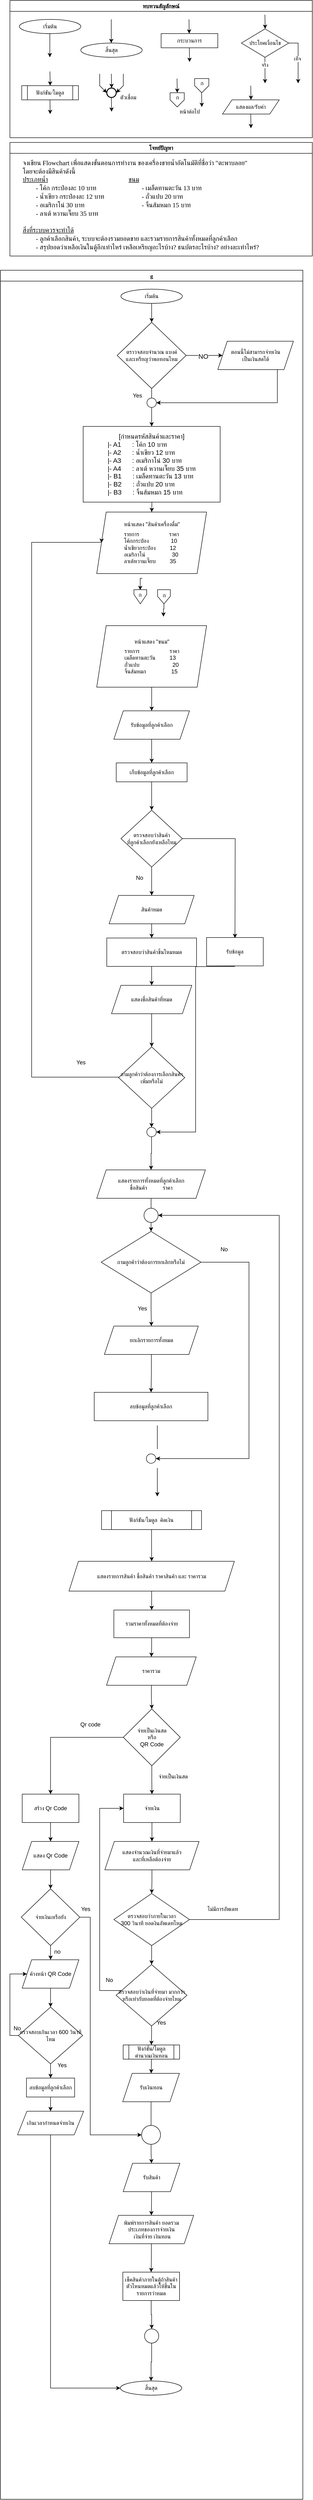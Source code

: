 <mxfile version="28.0.6">
  <diagram name="Page-1" id="SMZEtJKReBmVaH8K3Gdp">
    <mxGraphModel dx="3687" dy="2130" grid="1" gridSize="10" guides="1" tooltips="1" connect="1" arrows="1" fold="1" page="1" pageScale="1" pageWidth="827" pageHeight="1169" math="0" shadow="0">
      <root>
        <mxCell id="0" />
        <mxCell id="1" parent="0" />
        <mxCell id="wXS3wn0KTJhVdzWUAUFW-41" value="ทบทวนสัญลักษณ์" style="swimlane;fontFamily=Sarabun;fontSource=https%3A%2F%2Ffonts.googleapis.com%2Fcss%3Ffamily%3DSarabun;" parent="1" vertex="1">
          <mxGeometry x="100" y="30" width="640" height="290" as="geometry" />
        </mxCell>
        <mxCell id="wXS3wn0KTJhVdzWUAUFW-42" value="&lt;font data-font-src=&quot;https://fonts.googleapis.com/css?family=Sarabun&quot; face=&quot;Sarabun&quot;&gt;เริ่มต้น&lt;/font&gt;" style="ellipse;whiteSpace=wrap;html=1;" parent="wXS3wn0KTJhVdzWUAUFW-41" vertex="1">
          <mxGeometry x="20" y="40" width="130" height="30" as="geometry" />
        </mxCell>
        <mxCell id="wXS3wn0KTJhVdzWUAUFW-43" value="" style="endArrow=classic;html=1;rounded=0;" parent="wXS3wn0KTJhVdzWUAUFW-41" edge="1">
          <mxGeometry width="50" height="50" relative="1" as="geometry">
            <mxPoint x="84.5" y="70" as="sourcePoint" />
            <mxPoint x="84.5" y="120" as="targetPoint" />
          </mxGeometry>
        </mxCell>
        <mxCell id="wXS3wn0KTJhVdzWUAUFW-44" value="&lt;font face=&quot;Sarabun&quot;&gt;สิ้นสุด&lt;/font&gt;" style="ellipse;whiteSpace=wrap;html=1;" parent="wXS3wn0KTJhVdzWUAUFW-41" vertex="1">
          <mxGeometry x="150" y="90" width="130" height="30" as="geometry" />
        </mxCell>
        <mxCell id="wXS3wn0KTJhVdzWUAUFW-45" value="" style="endArrow=classic;html=1;rounded=0;" parent="wXS3wn0KTJhVdzWUAUFW-41" edge="1">
          <mxGeometry width="50" height="50" relative="1" as="geometry">
            <mxPoint x="214.5" y="40" as="sourcePoint" />
            <mxPoint x="214.5" y="90" as="targetPoint" />
          </mxGeometry>
        </mxCell>
        <mxCell id="wXS3wn0KTJhVdzWUAUFW-46" value="กระบวนการ" style="rounded=0;whiteSpace=wrap;html=1;fontFamily=Sarabun;fontSource=https%3A%2F%2Ffonts.googleapis.com%2Fcss%3Ffamily%3DSarabun;" parent="wXS3wn0KTJhVdzWUAUFW-41" vertex="1">
          <mxGeometry x="320" y="70" width="120" height="30" as="geometry" />
        </mxCell>
        <mxCell id="wXS3wn0KTJhVdzWUAUFW-47" value="" style="endArrow=classic;html=1;rounded=0;" parent="wXS3wn0KTJhVdzWUAUFW-41" edge="1">
          <mxGeometry width="50" height="50" relative="1" as="geometry">
            <mxPoint x="379" y="40" as="sourcePoint" />
            <mxPoint x="379.5" y="70" as="targetPoint" />
          </mxGeometry>
        </mxCell>
        <mxCell id="wXS3wn0KTJhVdzWUAUFW-48" value="" style="endArrow=classic;html=1;rounded=0;" parent="wXS3wn0KTJhVdzWUAUFW-41" edge="1">
          <mxGeometry width="50" height="50" relative="1" as="geometry">
            <mxPoint x="379.75" y="100" as="sourcePoint" />
            <mxPoint x="380.25" y="130" as="targetPoint" />
          </mxGeometry>
        </mxCell>
        <mxCell id="wXS3wn0KTJhVdzWUAUFW-49" value="ประโยคเงื่อนไข" style="rhombus;whiteSpace=wrap;html=1;fontFamily=Sarabun;fontSource=https%3A%2F%2Ffonts.googleapis.com%2Fcss%3Ffamily%3DSarabun;" parent="wXS3wn0KTJhVdzWUAUFW-41" vertex="1">
          <mxGeometry x="490" y="60" width="100" height="60" as="geometry" />
        </mxCell>
        <mxCell id="wXS3wn0KTJhVdzWUAUFW-50" value="" style="endArrow=classic;html=1;rounded=0;" parent="wXS3wn0KTJhVdzWUAUFW-41" edge="1">
          <mxGeometry width="50" height="50" relative="1" as="geometry">
            <mxPoint x="539.71" y="30" as="sourcePoint" />
            <mxPoint x="540.21" y="60" as="targetPoint" />
          </mxGeometry>
        </mxCell>
        <mxCell id="wXS3wn0KTJhVdzWUAUFW-51" value="" style="endArrow=classic;html=1;rounded=0;" parent="wXS3wn0KTJhVdzWUAUFW-41" edge="1">
          <mxGeometry width="50" height="50" relative="1" as="geometry">
            <mxPoint x="539.71" y="120" as="sourcePoint" />
            <mxPoint x="540" y="175" as="targetPoint" />
          </mxGeometry>
        </mxCell>
        <mxCell id="wXS3wn0KTJhVdzWUAUFW-52" value="จริง" style="edgeLabel;html=1;align=center;verticalAlign=middle;resizable=0;points=[];fontFamily=Sarabun;fontSource=https%3A%2F%2Ffonts.googleapis.com%2Fcss%3Ffamily%3DSarabun;" parent="wXS3wn0KTJhVdzWUAUFW-51" vertex="1" connectable="0">
          <mxGeometry x="-0.414" y="-1" relative="1" as="geometry">
            <mxPoint as="offset" />
          </mxGeometry>
        </mxCell>
        <mxCell id="wXS3wn0KTJhVdzWUAUFW-53" value="" style="endArrow=classic;html=1;rounded=0;exitX=1;exitY=0.5;exitDx=0;exitDy=0;" parent="wXS3wn0KTJhVdzWUAUFW-41" source="wXS3wn0KTJhVdzWUAUFW-49" edge="1">
          <mxGeometry width="50" height="50" relative="1" as="geometry">
            <mxPoint x="620" y="95" as="sourcePoint" />
            <mxPoint x="610" y="175" as="targetPoint" />
            <Array as="points">
              <mxPoint x="610" y="90" />
            </Array>
          </mxGeometry>
        </mxCell>
        <mxCell id="wXS3wn0KTJhVdzWUAUFW-54" value="&lt;font data-font-src=&quot;https://fonts.googleapis.com/css?family=Sarabun&quot; face=&quot;Sarabun&quot;&gt;เท็จ&lt;/font&gt;" style="edgeLabel;html=1;align=center;verticalAlign=middle;resizable=0;points=[];" parent="wXS3wn0KTJhVdzWUAUFW-53" vertex="1" connectable="0">
          <mxGeometry x="-0.002" y="-2" relative="1" as="geometry">
            <mxPoint as="offset" />
          </mxGeometry>
        </mxCell>
        <mxCell id="wXS3wn0KTJhVdzWUAUFW-55" value="&lt;font data-font-src=&quot;https://fonts.googleapis.com/css?family=Sarabun&quot; face=&quot;Sarabun&quot;&gt;ฟังก์ชัน/โมดูล&lt;/font&gt;" style="shape=process;whiteSpace=wrap;html=1;backgroundOutline=1;" parent="wXS3wn0KTJhVdzWUAUFW-41" vertex="1">
          <mxGeometry x="25" y="180" width="120" height="30" as="geometry" />
        </mxCell>
        <mxCell id="wXS3wn0KTJhVdzWUAUFW-56" value="" style="endArrow=classic;html=1;rounded=0;" parent="wXS3wn0KTJhVdzWUAUFW-41" edge="1">
          <mxGeometry width="50" height="50" relative="1" as="geometry">
            <mxPoint x="84.71" y="150" as="sourcePoint" />
            <mxPoint x="85.21" y="180" as="targetPoint" />
          </mxGeometry>
        </mxCell>
        <mxCell id="wXS3wn0KTJhVdzWUAUFW-57" value="" style="endArrow=classic;html=1;rounded=0;" parent="wXS3wn0KTJhVdzWUAUFW-41" edge="1">
          <mxGeometry width="50" height="50" relative="1" as="geometry">
            <mxPoint x="84.71" y="210" as="sourcePoint" />
            <mxPoint x="85.21" y="240" as="targetPoint" />
          </mxGeometry>
        </mxCell>
        <mxCell id="wXS3wn0KTJhVdzWUAUFW-58" value="" style="strokeWidth=2;html=1;shape=mxgraph.flowchart.start_2;whiteSpace=wrap;" parent="wXS3wn0KTJhVdzWUAUFW-41" vertex="1">
          <mxGeometry x="205" y="185" width="20" height="20" as="geometry" />
        </mxCell>
        <mxCell id="wXS3wn0KTJhVdzWUAUFW-59" value="" style="endArrow=classic;html=1;rounded=0;" parent="wXS3wn0KTJhVdzWUAUFW-41" edge="1">
          <mxGeometry width="50" height="50" relative="1" as="geometry">
            <mxPoint x="214.71" y="155" as="sourcePoint" />
            <mxPoint x="215.21" y="185" as="targetPoint" />
          </mxGeometry>
        </mxCell>
        <mxCell id="wXS3wn0KTJhVdzWUAUFW-60" value="" style="endArrow=classic;html=1;rounded=0;entryX=0;entryY=0.5;entryDx=0;entryDy=0;entryPerimeter=0;" parent="wXS3wn0KTJhVdzWUAUFW-41" target="wXS3wn0KTJhVdzWUAUFW-58" edge="1">
          <mxGeometry width="50" height="50" relative="1" as="geometry">
            <mxPoint x="190.0" y="155" as="sourcePoint" />
            <mxPoint x="190.5" y="185" as="targetPoint" />
            <Array as="points">
              <mxPoint x="190" y="180" />
            </Array>
          </mxGeometry>
        </mxCell>
        <mxCell id="wXS3wn0KTJhVdzWUAUFW-61" value="" style="endArrow=classic;html=1;rounded=0;entryX=1;entryY=0.5;entryDx=0;entryDy=0;entryPerimeter=0;" parent="wXS3wn0KTJhVdzWUAUFW-41" target="wXS3wn0KTJhVdzWUAUFW-58" edge="1">
          <mxGeometry width="50" height="50" relative="1" as="geometry">
            <mxPoint x="240.0" y="155" as="sourcePoint" />
            <mxPoint x="240.5" y="185" as="targetPoint" />
            <Array as="points">
              <mxPoint x="240" y="180" />
            </Array>
          </mxGeometry>
        </mxCell>
        <mxCell id="wXS3wn0KTJhVdzWUAUFW-62" value="" style="endArrow=classic;html=1;rounded=0;" parent="wXS3wn0KTJhVdzWUAUFW-41" edge="1">
          <mxGeometry width="50" height="50" relative="1" as="geometry">
            <mxPoint x="214.71" y="205" as="sourcePoint" />
            <mxPoint x="215.21" y="235" as="targetPoint" />
          </mxGeometry>
        </mxCell>
        <mxCell id="wXS3wn0KTJhVdzWUAUFW-63" value="&lt;font data-font-src=&quot;https://fonts.googleapis.com/css?family=Sarabun&quot; face=&quot;Sarabun&quot;&gt;ตัวเชื่อม&lt;/font&gt;" style="text;html=1;align=center;verticalAlign=middle;resizable=0;points=[];autosize=1;strokeColor=none;fillColor=none;" parent="wXS3wn0KTJhVdzWUAUFW-41" vertex="1">
          <mxGeometry x="220" y="190" width="60" height="30" as="geometry" />
        </mxCell>
        <mxCell id="wXS3wn0KTJhVdzWUAUFW-64" value="" style="endArrow=classic;html=1;rounded=0;" parent="wXS3wn0KTJhVdzWUAUFW-41" edge="1">
          <mxGeometry width="50" height="50" relative="1" as="geometry">
            <mxPoint x="353.71" y="165" as="sourcePoint" />
            <mxPoint x="354.21" y="195" as="targetPoint" />
          </mxGeometry>
        </mxCell>
        <mxCell id="wXS3wn0KTJhVdzWUAUFW-65" value="" style="verticalLabelPosition=bottom;verticalAlign=top;html=1;shape=offPageConnector;rounded=0;size=0.5;" parent="wXS3wn0KTJhVdzWUAUFW-41" vertex="1">
          <mxGeometry x="339" y="195" width="30" height="30" as="geometry" />
        </mxCell>
        <mxCell id="wXS3wn0KTJhVdzWUAUFW-66" value="" style="endArrow=classic;html=1;rounded=0;" parent="wXS3wn0KTJhVdzWUAUFW-41" edge="1">
          <mxGeometry width="50" height="50" relative="1" as="geometry">
            <mxPoint x="405.71" y="195" as="sourcePoint" />
            <mxPoint x="406.21" y="225" as="targetPoint" />
          </mxGeometry>
        </mxCell>
        <mxCell id="wXS3wn0KTJhVdzWUAUFW-67" value="" style="verticalLabelPosition=bottom;verticalAlign=top;html=1;shape=offPageConnector;rounded=0;size=0.5;" parent="wXS3wn0KTJhVdzWUAUFW-41" vertex="1">
          <mxGeometry x="391" y="165" width="30" height="30" as="geometry" />
        </mxCell>
        <mxCell id="wXS3wn0KTJhVdzWUAUFW-68" value="หน้าต่อไป" style="text;html=1;align=center;verticalAlign=middle;resizable=0;points=[];autosize=1;strokeColor=none;fillColor=none;fontFamily=Sarabun;fontSource=https%3A%2F%2Ffonts.googleapis.com%2Fcss%3Ffamily%3DSarabun;" parent="wXS3wn0KTJhVdzWUAUFW-41" vertex="1">
          <mxGeometry x="345" y="220" width="70" height="30" as="geometry" />
        </mxCell>
        <mxCell id="wXS3wn0KTJhVdzWUAUFW-69" value="ก" style="text;html=1;align=center;verticalAlign=middle;resizable=0;points=[];autosize=1;strokeColor=none;fillColor=none;fontFamily=Sarabun;fontSource=https%3A%2F%2Ffonts.googleapis.com%2Fcss%3Ffamily%3DSarabun;" parent="wXS3wn0KTJhVdzWUAUFW-41" vertex="1">
          <mxGeometry x="339" y="190" width="30" height="30" as="geometry" />
        </mxCell>
        <mxCell id="wXS3wn0KTJhVdzWUAUFW-70" value="ก" style="text;html=1;align=center;verticalAlign=middle;resizable=0;points=[];autosize=1;strokeColor=none;fillColor=none;fontFamily=Sarabun;fontSource=https%3A%2F%2Ffonts.googleapis.com%2Fcss%3Ffamily%3DSarabun;" parent="wXS3wn0KTJhVdzWUAUFW-41" vertex="1">
          <mxGeometry x="391" y="160" width="30" height="30" as="geometry" />
        </mxCell>
        <mxCell id="wXS3wn0KTJhVdzWUAUFW-71" value="แสดงผล/รับค่า" style="shape=parallelogram;perimeter=parallelogramPerimeter;whiteSpace=wrap;html=1;fixedSize=1;fontFamily=Sarabun;fontSource=https%3A%2F%2Ffonts.googleapis.com%2Fcss%3Ffamily%3DSarabun;" parent="wXS3wn0KTJhVdzWUAUFW-41" vertex="1">
          <mxGeometry x="450" y="210" width="120" height="30" as="geometry" />
        </mxCell>
        <mxCell id="wXS3wn0KTJhVdzWUAUFW-72" value="" style="endArrow=classic;html=1;rounded=0;" parent="wXS3wn0KTJhVdzWUAUFW-41" edge="1">
          <mxGeometry width="50" height="50" relative="1" as="geometry">
            <mxPoint x="509.71" y="180" as="sourcePoint" />
            <mxPoint x="510.21" y="210" as="targetPoint" />
          </mxGeometry>
        </mxCell>
        <mxCell id="wXS3wn0KTJhVdzWUAUFW-73" value="" style="endArrow=classic;html=1;rounded=0;" parent="wXS3wn0KTJhVdzWUAUFW-41" edge="1">
          <mxGeometry width="50" height="50" relative="1" as="geometry">
            <mxPoint x="509.71" y="240" as="sourcePoint" />
            <mxPoint x="510.21" y="270" as="targetPoint" />
          </mxGeometry>
        </mxCell>
        <mxCell id="wXS3wn0KTJhVdzWUAUFW-74" value="g" style="swimlane;fontFamily=Sarabun;fontSource=https%3A%2F%2Ffonts.googleapis.com%2Fcss%3Ffamily%3DSarabun;" parent="1" vertex="1">
          <mxGeometry x="80" y="600" width="640" height="4710" as="geometry" />
        </mxCell>
        <mxCell id="sY-Fbk3mvZpei_GRqcEL-2" value="" style="edgeStyle=orthogonalEdgeStyle;rounded=0;orthogonalLoop=1;jettySize=auto;html=1;" edge="1" parent="wXS3wn0KTJhVdzWUAUFW-74" source="wXS3wn0KTJhVdzWUAUFW-75" target="sY-Fbk3mvZpei_GRqcEL-1">
          <mxGeometry relative="1" as="geometry" />
        </mxCell>
        <mxCell id="wXS3wn0KTJhVdzWUAUFW-75" value="&lt;font data-font-src=&quot;https://fonts.googleapis.com/css?family=Sarabun&quot; face=&quot;Sarabun&quot;&gt;เริ่มต้น&lt;/font&gt;" style="ellipse;whiteSpace=wrap;html=1;" parent="wXS3wn0KTJhVdzWUAUFW-74" vertex="1">
          <mxGeometry x="255" y="40" width="130" height="30" as="geometry" />
        </mxCell>
        <mxCell id="wXS3wn0KTJhVdzWUAUFW-76" value="&lt;font face=&quot;Sarabun&quot;&gt;สิ้นสุด&lt;/font&gt;" style="ellipse;whiteSpace=wrap;html=1;" parent="wXS3wn0KTJhVdzWUAUFW-74" vertex="1">
          <mxGeometry x="253.75" y="4460" width="130" height="30" as="geometry" />
        </mxCell>
        <mxCell id="wXS3wn0KTJhVdzWUAUFW-102" value="" style="edgeStyle=orthogonalEdgeStyle;rounded=0;orthogonalLoop=1;jettySize=auto;html=1;" parent="wXS3wn0KTJhVdzWUAUFW-74" target="wXS3wn0KTJhVdzWUAUFW-101" edge="1">
          <mxGeometry relative="1" as="geometry">
            <mxPoint x="320" y="471" as="sourcePoint" />
          </mxGeometry>
        </mxCell>
        <mxCell id="wXS3wn0KTJhVdzWUAUFW-80" value="&lt;div&gt;&lt;span style=&quot;font-size: 14px;&quot;&gt;[กำหนดรหัสสินค้าและราคา]&lt;/span&gt;&lt;/div&gt;&lt;div style=&quot;text-align: justify;&quot;&gt;&lt;span style=&quot;font-size: 14px;&quot;&gt;|- A1&amp;nbsp; &amp;nbsp; &amp;nbsp;&amp;nbsp;&lt;/span&gt;&lt;span style=&quot;background-color: transparent; color: light-dark(rgb(0, 0, 0), rgb(255, 255, 255)); font-size: 14px;&quot;&gt;: โค้ก 10 บาท&lt;/span&gt;&lt;/div&gt;&lt;div style=&quot;text-align: justify;&quot;&gt;&lt;span style=&quot;font-size: 14px;&quot;&gt;|- A2&amp;nbsp; &amp;nbsp; &amp;nbsp; : น้ำเขียว 12 บาท&lt;/span&gt;&lt;/div&gt;&lt;div style=&quot;text-align: justify;&quot;&gt;&lt;span style=&quot;font-size: 14px;&quot;&gt;|- A3&amp;nbsp; &amp;nbsp; &amp;nbsp; : อเมริกาโน่ 30 บาท&lt;/span&gt;&lt;/div&gt;&lt;div style=&quot;text-align: justify;&quot;&gt;&lt;span style=&quot;font-size: 14px;&quot;&gt;|- A4&amp;nbsp; &amp;nbsp; &amp;nbsp; : ลาเต้ หวานเจี๊ยบ 35 บาท&lt;/span&gt;&lt;/div&gt;&lt;div style=&quot;text-align: justify;&quot;&gt;&lt;span style=&quot;font-size: 14px;&quot;&gt;|- B1&amp;nbsp; &amp;nbsp; &amp;nbsp; : เมล็ดทานตะวัน 13 บาท&lt;/span&gt;&lt;/div&gt;&lt;div style=&quot;text-align: justify;&quot;&gt;&lt;span style=&quot;font-size: 14px;&quot;&gt;|- B2&amp;nbsp; &amp;nbsp; &amp;nbsp; : ถั่วแปบ 20 บาท&lt;/span&gt;&lt;/div&gt;&lt;div style=&quot;text-align: justify;&quot;&gt;&lt;span style=&quot;font-size: 14px;&quot;&gt;|- B3&amp;nbsp; &amp;nbsp; &amp;nbsp; : จิ้นส้มหมก 15 บาท&lt;/span&gt;&lt;/div&gt;" style="whiteSpace=wrap;html=1;" parent="wXS3wn0KTJhVdzWUAUFW-74" vertex="1">
          <mxGeometry x="175" y="330" width="290" height="160" as="geometry" />
        </mxCell>
        <mxCell id="wXS3wn0KTJhVdzWUAUFW-89" value="" style="edgeStyle=orthogonalEdgeStyle;rounded=0;orthogonalLoop=1;jettySize=auto;html=1;" parent="wXS3wn0KTJhVdzWUAUFW-74" edge="1">
          <mxGeometry relative="1" as="geometry">
            <mxPoint x="345.983" y="689" as="sourcePoint" />
            <mxPoint x="345" y="732" as="targetPoint" />
            <Array as="points">
              <mxPoint x="345.5" y="716" />
              <mxPoint x="345.5" y="716" />
            </Array>
          </mxGeometry>
        </mxCell>
        <mxCell id="wXS3wn0KTJhVdzWUAUFW-88" value="" style="verticalLabelPosition=bottom;verticalAlign=top;html=1;shape=offPageConnector;rounded=0;size=0.533;" parent="wXS3wn0KTJhVdzWUAUFW-74" vertex="1">
          <mxGeometry x="332.5" y="675" width="27" height="30" as="geometry" />
        </mxCell>
        <mxCell id="wXS3wn0KTJhVdzWUAUFW-90" value="" style="verticalLabelPosition=bottom;verticalAlign=top;html=1;shape=offPageConnector;rounded=0;size=0.667;" parent="wXS3wn0KTJhVdzWUAUFW-74" vertex="1">
          <mxGeometry x="282.5" y="675" width="27" height="30" as="geometry" />
        </mxCell>
        <mxCell id="wXS3wn0KTJhVdzWUAUFW-94" value="" style="edgeStyle=orthogonalEdgeStyle;rounded=0;orthogonalLoop=1;jettySize=auto;html=1;entryX=0.544;entryY=0.159;entryDx=0;entryDy=0;entryPerimeter=0;" parent="wXS3wn0KTJhVdzWUAUFW-74" edge="1" target="wXS3wn0KTJhVdzWUAUFW-104">
          <mxGeometry relative="1" as="geometry">
            <mxPoint x="300" y="651" as="sourcePoint" />
            <mxPoint x="295.5" y="554" as="targetPoint" />
          </mxGeometry>
        </mxCell>
        <mxCell id="wXS3wn0KTJhVdzWUAUFW-97" value="ก" style="text;html=1;align=center;verticalAlign=middle;resizable=0;points=[];autosize=1;strokeColor=none;fillColor=none;fontFamily=Sarabun;fontSource=https%3A%2F%2Ffonts.googleapis.com%2Fcss%3Ffamily%3DSarabun;" parent="wXS3wn0KTJhVdzWUAUFW-74" vertex="1">
          <mxGeometry x="330.5" y="672" width="30" height="30" as="geometry" />
        </mxCell>
        <mxCell id="wXS3wn0KTJhVdzWUAUFW-101" value="หน้าแสดง &quot;สินค้าเครื่องดื่ม&quot;&lt;div&gt;&lt;table&gt;&lt;tbody&gt;&lt;tr&gt;&lt;th data-col-size=&quot;sm&quot; data-end=&quot;1203&quot; data-start=&quot;1196&quot;&gt;&lt;/th&gt;&lt;/tr&gt;&lt;/tbody&gt;&lt;/table&gt;&lt;div style=&quot;text-align: left;&quot;&gt;&lt;span style=&quot;background-color: transparent; color: light-dark(rgb(0, 0, 0), rgb(255, 255, 255));&quot;&gt;รายการ&amp;nbsp; &amp;nbsp; &amp;nbsp; &amp;nbsp; &amp;nbsp; &amp;nbsp; &amp;nbsp; &amp;nbsp;&amp;nbsp;&lt;/span&gt;&lt;span style=&quot;background-color: transparent; color: light-dark(rgb(0, 0, 0), rgb(255, 255, 255));&quot;&gt;&amp;nbsp; &amp;nbsp;ราคา&lt;/span&gt;&lt;/div&gt;&lt;/div&gt;&lt;div&gt;&lt;div style=&quot;text-align: left;&quot;&gt;&lt;span style=&quot;background-color: transparent; color: light-dark(rgb(0, 0, 0), rgb(255, 255, 255));&quot;&gt;โค้กกระป๋อง&amp;nbsp; &amp;nbsp; &amp;nbsp; &amp;nbsp; &amp;nbsp; &amp;nbsp; &amp;nbsp; 10&lt;/span&gt;&lt;/div&gt;&lt;div style=&quot;text-align: left;&quot;&gt;&lt;span style=&quot;background-color: transparent; color: light-dark(rgb(0, 0, 0), rgb(255, 255, 255));&quot;&gt;น้ำเขียวกระป๋อง&amp;nbsp; &amp;nbsp; &amp;nbsp; &amp;nbsp; &amp;nbsp;12&lt;/span&gt;&lt;/div&gt;&lt;/div&gt;&lt;div style=&quot;text-align: left;&quot;&gt;&lt;span style=&quot;background-color: transparent; color: light-dark(rgb(0, 0, 0), rgb(255, 255, 255));&quot;&gt;อเมริกาโน่&amp;nbsp; &amp;nbsp; &amp;nbsp; &amp;nbsp; &amp;nbsp; &amp;nbsp; &amp;nbsp; &amp;nbsp; &amp;nbsp;30&lt;/span&gt;&lt;/div&gt;&lt;div style=&quot;text-align: left;&quot;&gt;&lt;span style=&quot;background-color: transparent; color: light-dark(rgb(0, 0, 0), rgb(255, 255, 255));&quot;&gt;ลาเต้หวานเจี๊ยบ&amp;nbsp; &amp;nbsp; &amp;nbsp; &amp;nbsp; &amp;nbsp;35&lt;/span&gt;&lt;/div&gt;" style="shape=parallelogram;perimeter=parallelogramPerimeter;whiteSpace=wrap;html=1;fixedSize=1;" parent="wXS3wn0KTJhVdzWUAUFW-74" vertex="1">
          <mxGeometry x="203.75" y="511" width="232.5" height="130" as="geometry" />
        </mxCell>
        <mxCell id="wXS3wn0KTJhVdzWUAUFW-104" value="ก" style="text;html=1;align=center;verticalAlign=middle;resizable=0;points=[];autosize=1;strokeColor=none;fillColor=none;fontFamily=Sarabun;fontSource=https%3A%2F%2Ffonts.googleapis.com%2Fcss%3Ffamily%3DSarabun;" parent="wXS3wn0KTJhVdzWUAUFW-74" vertex="1">
          <mxGeometry x="279.5" y="671" width="30" height="30" as="geometry" />
        </mxCell>
        <mxCell id="sY-Fbk3mvZpei_GRqcEL-22" value="" style="edgeStyle=orthogonalEdgeStyle;rounded=0;orthogonalLoop=1;jettySize=auto;html=1;" edge="1" parent="wXS3wn0KTJhVdzWUAUFW-74" source="wXS3wn0KTJhVdzWUAUFW-105" target="sY-Fbk3mvZpei_GRqcEL-21">
          <mxGeometry relative="1" as="geometry" />
        </mxCell>
        <mxCell id="wXS3wn0KTJhVdzWUAUFW-105" value="หน้าแสดง &quot;ขนม&quot;&lt;div&gt;&lt;table&gt;&lt;tbody&gt;&lt;tr&gt;&lt;th data-col-size=&quot;sm&quot; data-end=&quot;1203&quot; data-start=&quot;1196&quot;&gt;&lt;/th&gt;&lt;/tr&gt;&lt;/tbody&gt;&lt;/table&gt;&lt;div style=&quot;text-align: left;&quot;&gt;&lt;span style=&quot;background-color: transparent; color: light-dark(rgb(0, 0, 0), rgb(255, 255, 255));&quot;&gt;รายการ&amp;nbsp; &amp;nbsp; &amp;nbsp; &amp;nbsp; &amp;nbsp; &amp;nbsp; &amp;nbsp; &amp;nbsp;&amp;nbsp;&lt;/span&gt;&lt;span style=&quot;background-color: transparent; color: light-dark(rgb(0, 0, 0), rgb(255, 255, 255));&quot;&gt;&amp;nbsp; &amp;nbsp;ราคา&lt;/span&gt;&lt;/div&gt;&lt;/div&gt;&lt;div&gt;&lt;div style=&quot;text-align: left;&quot;&gt;เมล็ดทานตะวัน&amp;nbsp; &amp;nbsp; &amp;nbsp; &amp;nbsp; &amp;nbsp;13&lt;/div&gt;&lt;/div&gt;&lt;div style=&quot;text-align: left;&quot;&gt;ถั่วแปบ&amp;nbsp; &amp;nbsp; &amp;nbsp; &amp;nbsp; &amp;nbsp; &amp;nbsp; &amp;nbsp; &amp;nbsp; &amp;nbsp; &amp;nbsp; &amp;nbsp;20&lt;/div&gt;&lt;div style=&quot;text-align: left;&quot;&gt;จิ้นส้มหมก&amp;nbsp; &amp;nbsp; &amp;nbsp; &amp;nbsp; &amp;nbsp; &amp;nbsp; &amp;nbsp; &amp;nbsp; 15&lt;/div&gt;" style="shape=parallelogram;perimeter=parallelogramPerimeter;whiteSpace=wrap;html=1;fixedSize=1;" parent="wXS3wn0KTJhVdzWUAUFW-74" vertex="1">
          <mxGeometry x="203.75" y="751" width="232.5" height="130" as="geometry" />
        </mxCell>
        <mxCell id="sY-Fbk3mvZpei_GRqcEL-15" value="" style="edgeStyle=orthogonalEdgeStyle;rounded=0;orthogonalLoop=1;jettySize=auto;html=1;" edge="1" parent="wXS3wn0KTJhVdzWUAUFW-74" source="sY-Fbk3mvZpei_GRqcEL-1" target="sY-Fbk3mvZpei_GRqcEL-14">
          <mxGeometry relative="1" as="geometry" />
        </mxCell>
        <mxCell id="sY-Fbk3mvZpei_GRqcEL-17" value="&lt;font style=&quot;font-size: 14px;&quot;&gt;NO&lt;/font&gt;" style="edgeLabel;html=1;align=center;verticalAlign=middle;resizable=0;points=[];" vertex="1" connectable="0" parent="sY-Fbk3mvZpei_GRqcEL-15">
          <mxGeometry x="-0.083" y="-2" relative="1" as="geometry">
            <mxPoint as="offset" />
          </mxGeometry>
        </mxCell>
        <mxCell id="sY-Fbk3mvZpei_GRqcEL-73" value="" style="edgeStyle=orthogonalEdgeStyle;rounded=0;orthogonalLoop=1;jettySize=auto;html=1;" edge="1" parent="wXS3wn0KTJhVdzWUAUFW-74" source="sY-Fbk3mvZpei_GRqcEL-1" target="wXS3wn0KTJhVdzWUAUFW-80">
          <mxGeometry relative="1" as="geometry" />
        </mxCell>
        <mxCell id="sY-Fbk3mvZpei_GRqcEL-1" value="ตราวจสอบจำนวณ แบงค์&lt;div&gt;และเหรียญว่าพอทอนไหม&lt;/div&gt;" style="rhombus;whiteSpace=wrap;html=1;" vertex="1" parent="wXS3wn0KTJhVdzWUAUFW-74">
          <mxGeometry x="247" y="110" width="146" height="140" as="geometry" />
        </mxCell>
        <mxCell id="sY-Fbk3mvZpei_GRqcEL-71" style="edgeStyle=orthogonalEdgeStyle;rounded=0;orthogonalLoop=1;jettySize=auto;html=1;exitX=1;exitY=0.5;exitDx=0;exitDy=0;entryX=1;entryY=0.5;entryDx=0;entryDy=0;" edge="1" parent="wXS3wn0KTJhVdzWUAUFW-74" source="sY-Fbk3mvZpei_GRqcEL-14" target="sY-Fbk3mvZpei_GRqcEL-72">
          <mxGeometry relative="1" as="geometry">
            <mxPoint x="585.889" y="310" as="targetPoint" />
            <Array as="points">
              <mxPoint x="586" y="280" />
            </Array>
          </mxGeometry>
        </mxCell>
        <mxCell id="sY-Fbk3mvZpei_GRqcEL-14" value="ตอนนี้ไม่สามารถจ่ายเงิน&lt;div&gt;เป็นเงินสดได้&lt;/div&gt;" style="shape=parallelogram;perimeter=parallelogramPerimeter;whiteSpace=wrap;html=1;fixedSize=1;" vertex="1" parent="wXS3wn0KTJhVdzWUAUFW-74">
          <mxGeometry x="460" y="150" width="160" height="60" as="geometry" />
        </mxCell>
        <mxCell id="sY-Fbk3mvZpei_GRqcEL-24" value="" style="edgeStyle=orthogonalEdgeStyle;rounded=0;orthogonalLoop=1;jettySize=auto;html=1;" edge="1" parent="wXS3wn0KTJhVdzWUAUFW-74" source="sY-Fbk3mvZpei_GRqcEL-21" target="sY-Fbk3mvZpei_GRqcEL-23">
          <mxGeometry relative="1" as="geometry" />
        </mxCell>
        <mxCell id="sY-Fbk3mvZpei_GRqcEL-21" value="รับข้อมูลที่ลูกค้าเลือก" style="shape=parallelogram;perimeter=parallelogramPerimeter;whiteSpace=wrap;html=1;fixedSize=1;" vertex="1" parent="wXS3wn0KTJhVdzWUAUFW-74">
          <mxGeometry x="240" y="931" width="160" height="60" as="geometry" />
        </mxCell>
        <mxCell id="sY-Fbk3mvZpei_GRqcEL-26" value="" style="edgeStyle=orthogonalEdgeStyle;rounded=0;orthogonalLoop=1;jettySize=auto;html=1;" edge="1" parent="wXS3wn0KTJhVdzWUAUFW-74" source="sY-Fbk3mvZpei_GRqcEL-23" target="sY-Fbk3mvZpei_GRqcEL-25">
          <mxGeometry relative="1" as="geometry" />
        </mxCell>
        <mxCell id="sY-Fbk3mvZpei_GRqcEL-23" value="เก็บข้อมูลที่ลูกค้าเลือก" style="whiteSpace=wrap;html=1;" vertex="1" parent="wXS3wn0KTJhVdzWUAUFW-74">
          <mxGeometry x="245" y="1041" width="150" height="40" as="geometry" />
        </mxCell>
        <mxCell id="sY-Fbk3mvZpei_GRqcEL-29" value="" style="edgeStyle=orthogonalEdgeStyle;rounded=0;orthogonalLoop=1;jettySize=auto;html=1;" edge="1" parent="wXS3wn0KTJhVdzWUAUFW-74" source="sY-Fbk3mvZpei_GRqcEL-25" target="sY-Fbk3mvZpei_GRqcEL-27">
          <mxGeometry relative="1" as="geometry" />
        </mxCell>
        <mxCell id="sY-Fbk3mvZpei_GRqcEL-32" value="" style="edgeStyle=orthogonalEdgeStyle;rounded=0;orthogonalLoop=1;jettySize=auto;html=1;" edge="1" parent="wXS3wn0KTJhVdzWUAUFW-74" source="sY-Fbk3mvZpei_GRqcEL-25">
          <mxGeometry relative="1" as="geometry">
            <mxPoint x="496.333" y="1411" as="targetPoint" />
          </mxGeometry>
        </mxCell>
        <mxCell id="sY-Fbk3mvZpei_GRqcEL-25" value="ตรวจสอบว่าสินค้า&lt;div&gt;ที่ลูกค้าเลือกยังเหลือไหม&lt;/div&gt;" style="rhombus;whiteSpace=wrap;html=1;" vertex="1" parent="wXS3wn0KTJhVdzWUAUFW-74">
          <mxGeometry x="255" y="1141" width="130" height="120" as="geometry" />
        </mxCell>
        <mxCell id="sY-Fbk3mvZpei_GRqcEL-34" value="" style="edgeStyle=orthogonalEdgeStyle;rounded=0;orthogonalLoop=1;jettySize=auto;html=1;" edge="1" parent="wXS3wn0KTJhVdzWUAUFW-74" source="sY-Fbk3mvZpei_GRqcEL-27" target="sY-Fbk3mvZpei_GRqcEL-33">
          <mxGeometry relative="1" as="geometry" />
        </mxCell>
        <mxCell id="sY-Fbk3mvZpei_GRqcEL-27" value="สินค้าหมด" style="shape=parallelogram;perimeter=parallelogramPerimeter;whiteSpace=wrap;html=1;fixedSize=1;" vertex="1" parent="wXS3wn0KTJhVdzWUAUFW-74">
          <mxGeometry x="230" y="1321" width="180" height="60" as="geometry" />
        </mxCell>
        <mxCell id="sY-Fbk3mvZpei_GRqcEL-30" value="No" style="text;html=1;align=center;verticalAlign=middle;resizable=0;points=[];autosize=1;strokeColor=none;fillColor=none;" vertex="1" parent="wXS3wn0KTJhVdzWUAUFW-74">
          <mxGeometry x="274" y="1269" width="40" height="30" as="geometry" />
        </mxCell>
        <mxCell id="sY-Fbk3mvZpei_GRqcEL-50" style="edgeStyle=orthogonalEdgeStyle;rounded=0;orthogonalLoop=1;jettySize=auto;html=1;exitX=0.5;exitY=1;exitDx=0;exitDy=0;entryX=1;entryY=0.5;entryDx=0;entryDy=0;" edge="1" parent="wXS3wn0KTJhVdzWUAUFW-74" target="sY-Fbk3mvZpei_GRqcEL-47">
          <mxGeometry relative="1" as="geometry">
            <mxPoint x="496.25" y="1471" as="sourcePoint" />
          </mxGeometry>
        </mxCell>
        <mxCell id="sY-Fbk3mvZpei_GRqcEL-31" value="รับข้อมูล" style="whiteSpace=wrap;html=1;" vertex="1" parent="wXS3wn0KTJhVdzWUAUFW-74">
          <mxGeometry x="436.25" y="1410" width="120" height="60" as="geometry" />
        </mxCell>
        <mxCell id="sY-Fbk3mvZpei_GRqcEL-36" value="" style="edgeStyle=orthogonalEdgeStyle;rounded=0;orthogonalLoop=1;jettySize=auto;html=1;" edge="1" parent="wXS3wn0KTJhVdzWUAUFW-74" source="sY-Fbk3mvZpei_GRqcEL-33" target="sY-Fbk3mvZpei_GRqcEL-35">
          <mxGeometry relative="1" as="geometry" />
        </mxCell>
        <mxCell id="sY-Fbk3mvZpei_GRqcEL-33" value="ตรวจสอบว่าสินค้าชิ้นไหมหมด" style="whiteSpace=wrap;html=1;" vertex="1" parent="wXS3wn0KTJhVdzWUAUFW-74">
          <mxGeometry x="225" y="1411" width="190" height="60" as="geometry" />
        </mxCell>
        <mxCell id="sY-Fbk3mvZpei_GRqcEL-38" value="" style="edgeStyle=orthogonalEdgeStyle;rounded=0;orthogonalLoop=1;jettySize=auto;html=1;" edge="1" parent="wXS3wn0KTJhVdzWUAUFW-74" source="sY-Fbk3mvZpei_GRqcEL-35" target="sY-Fbk3mvZpei_GRqcEL-37">
          <mxGeometry relative="1" as="geometry" />
        </mxCell>
        <mxCell id="sY-Fbk3mvZpei_GRqcEL-35" value="แสดงชื่อสินค้าที่หมด" style="shape=parallelogram;perimeter=parallelogramPerimeter;whiteSpace=wrap;html=1;fixedSize=1;" vertex="1" parent="wXS3wn0KTJhVdzWUAUFW-74">
          <mxGeometry x="235" y="1511" width="170" height="60" as="geometry" />
        </mxCell>
        <mxCell id="sY-Fbk3mvZpei_GRqcEL-39" style="edgeStyle=orthogonalEdgeStyle;rounded=0;orthogonalLoop=1;jettySize=auto;html=1;exitX=0;exitY=0.5;exitDx=0;exitDy=0;entryX=0;entryY=0.5;entryDx=0;entryDy=0;" edge="1" parent="wXS3wn0KTJhVdzWUAUFW-74" source="sY-Fbk3mvZpei_GRqcEL-37" target="wXS3wn0KTJhVdzWUAUFW-101">
          <mxGeometry relative="1" as="geometry">
            <mxPoint x="106" y="560" as="targetPoint" />
            <Array as="points">
              <mxPoint x="66" y="1705" />
              <mxPoint x="66" y="575" />
            </Array>
          </mxGeometry>
        </mxCell>
        <mxCell id="sY-Fbk3mvZpei_GRqcEL-49" style="edgeStyle=orthogonalEdgeStyle;rounded=0;orthogonalLoop=1;jettySize=auto;html=1;exitX=0.5;exitY=1;exitDx=0;exitDy=0;entryX=0.5;entryY=0;entryDx=0;entryDy=0;" edge="1" parent="wXS3wn0KTJhVdzWUAUFW-74" source="sY-Fbk3mvZpei_GRqcEL-37" target="sY-Fbk3mvZpei_GRqcEL-47">
          <mxGeometry relative="1" as="geometry" />
        </mxCell>
        <mxCell id="sY-Fbk3mvZpei_GRqcEL-37" value="ถามลูกค้าว่าต้องการเลือกสินค้าเพิ่มหรือไม่" style="rhombus;whiteSpace=wrap;html=1;" vertex="1" parent="wXS3wn0KTJhVdzWUAUFW-74">
          <mxGeometry x="250" y="1641" width="140" height="130" as="geometry" />
        </mxCell>
        <mxCell id="sY-Fbk3mvZpei_GRqcEL-44" value="แสดงรายการทั้งหมดที่ลูกค้าเลือก&lt;div&gt;ชื่อสินค้า&amp;nbsp; &amp;nbsp; &amp;nbsp; &amp;nbsp; &amp;nbsp; ราคา&lt;/div&gt;" style="shape=parallelogram;perimeter=parallelogramPerimeter;whiteSpace=wrap;html=1;fixedSize=1;" vertex="1" parent="wXS3wn0KTJhVdzWUAUFW-74">
          <mxGeometry x="203.75" y="1901" width="230" height="60" as="geometry" />
        </mxCell>
        <mxCell id="sY-Fbk3mvZpei_GRqcEL-51" style="edgeStyle=orthogonalEdgeStyle;rounded=0;orthogonalLoop=1;jettySize=auto;html=1;exitX=0.5;exitY=1;exitDx=0;exitDy=0;entryX=0.5;entryY=0;entryDx=0;entryDy=0;" edge="1" parent="wXS3wn0KTJhVdzWUAUFW-74" source="sY-Fbk3mvZpei_GRqcEL-47" target="sY-Fbk3mvZpei_GRqcEL-44">
          <mxGeometry relative="1" as="geometry" />
        </mxCell>
        <mxCell id="sY-Fbk3mvZpei_GRqcEL-47" value="" style="ellipse;whiteSpace=wrap;html=1;aspect=fixed;" vertex="1" parent="wXS3wn0KTJhVdzWUAUFW-74">
          <mxGeometry x="309.75" y="1811" width="20" height="20" as="geometry" />
        </mxCell>
        <mxCell id="sY-Fbk3mvZpei_GRqcEL-55" value="" style="edgeStyle=orthogonalEdgeStyle;rounded=0;orthogonalLoop=1;jettySize=auto;html=1;" edge="1" parent="wXS3wn0KTJhVdzWUAUFW-74" source="sY-Fbk3mvZpei_GRqcEL-52" target="sY-Fbk3mvZpei_GRqcEL-54">
          <mxGeometry relative="1" as="geometry" />
        </mxCell>
        <mxCell id="sY-Fbk3mvZpei_GRqcEL-63" style="edgeStyle=orthogonalEdgeStyle;rounded=0;orthogonalLoop=1;jettySize=auto;html=1;exitX=1;exitY=0.5;exitDx=0;exitDy=0;entryX=1;entryY=0.5;entryDx=0;entryDy=0;" edge="1" parent="wXS3wn0KTJhVdzWUAUFW-74" source="sY-Fbk3mvZpei_GRqcEL-52" target="sY-Fbk3mvZpei_GRqcEL-59">
          <mxGeometry relative="1" as="geometry">
            <Array as="points">
              <mxPoint x="526" y="2096" />
              <mxPoint x="526" y="2511" />
            </Array>
          </mxGeometry>
        </mxCell>
        <mxCell id="sY-Fbk3mvZpei_GRqcEL-52" value="ถามลูกค้าว่าต้องการยกเลิกหรือไม่" style="rhombus;whiteSpace=wrap;html=1;" vertex="1" parent="wXS3wn0KTJhVdzWUAUFW-74">
          <mxGeometry x="213.13" y="2031" width="211.25" height="130" as="geometry" />
        </mxCell>
        <mxCell id="sY-Fbk3mvZpei_GRqcEL-57" value="" style="edgeStyle=orthogonalEdgeStyle;rounded=0;orthogonalLoop=1;jettySize=auto;html=1;" edge="1" parent="wXS3wn0KTJhVdzWUAUFW-74" source="sY-Fbk3mvZpei_GRqcEL-54" target="sY-Fbk3mvZpei_GRqcEL-56">
          <mxGeometry relative="1" as="geometry" />
        </mxCell>
        <mxCell id="sY-Fbk3mvZpei_GRqcEL-54" value="ยกเลิกรายการทั้งหมด" style="shape=parallelogram;perimeter=parallelogramPerimeter;whiteSpace=wrap;html=1;fixedSize=1;" vertex="1" parent="wXS3wn0KTJhVdzWUAUFW-74">
          <mxGeometry x="220" y="2231" width="198.76" height="60" as="geometry" />
        </mxCell>
        <mxCell id="sY-Fbk3mvZpei_GRqcEL-56" value="ลบข้อมูลที่ลูกค้าเลือก" style="whiteSpace=wrap;html=1;" vertex="1" parent="wXS3wn0KTJhVdzWUAUFW-74">
          <mxGeometry x="198.44" y="2371" width="240.62" height="60" as="geometry" />
        </mxCell>
        <mxCell id="sY-Fbk3mvZpei_GRqcEL-59" value="" style="ellipse;whiteSpace=wrap;html=1;aspect=fixed;" vertex="1" parent="wXS3wn0KTJhVdzWUAUFW-74">
          <mxGeometry x="308.75" y="2501" width="20" height="20" as="geometry" />
        </mxCell>
        <mxCell id="sY-Fbk3mvZpei_GRqcEL-68" value="" style="edgeStyle=orthogonalEdgeStyle;rounded=0;orthogonalLoop=1;jettySize=auto;html=1;" edge="1" parent="wXS3wn0KTJhVdzWUAUFW-74" source="sY-Fbk3mvZpei_GRqcEL-66" target="sY-Fbk3mvZpei_GRqcEL-67">
          <mxGeometry relative="1" as="geometry" />
        </mxCell>
        <mxCell id="sY-Fbk3mvZpei_GRqcEL-66" value="&lt;font data-font-src=&quot;https://fonts.googleapis.com/css?family=Sarabun&quot; face=&quot;Sarabun&quot;&gt;ฟังก์ชัน/โมดูล&amp;nbsp; คิดเงิน&lt;/font&gt;" style="shape=process;whiteSpace=wrap;html=1;backgroundOutline=1;" vertex="1" parent="wXS3wn0KTJhVdzWUAUFW-74">
          <mxGeometry x="213.97" y="2621" width="211.56" height="40" as="geometry" />
        </mxCell>
        <mxCell id="sY-Fbk3mvZpei_GRqcEL-70" value="" style="edgeStyle=orthogonalEdgeStyle;rounded=0;orthogonalLoop=1;jettySize=auto;html=1;" edge="1" parent="wXS3wn0KTJhVdzWUAUFW-74" source="sY-Fbk3mvZpei_GRqcEL-67" target="sY-Fbk3mvZpei_GRqcEL-69">
          <mxGeometry relative="1" as="geometry" />
        </mxCell>
        <mxCell id="sY-Fbk3mvZpei_GRqcEL-67" value="แสดงรายการสินค้า ชื่อสินค้า ราคาสินค้า และ ราคารวม" style="shape=parallelogram;perimeter=parallelogramPerimeter;whiteSpace=wrap;html=1;fixedSize=1;" vertex="1" parent="wXS3wn0KTJhVdzWUAUFW-74">
          <mxGeometry x="145" y="2728" width="350" height="63" as="geometry" />
        </mxCell>
        <mxCell id="sY-Fbk3mvZpei_GRqcEL-77" value="" style="edgeStyle=orthogonalEdgeStyle;rounded=0;orthogonalLoop=1;jettySize=auto;html=1;" edge="1" parent="wXS3wn0KTJhVdzWUAUFW-74" source="sY-Fbk3mvZpei_GRqcEL-69" target="sY-Fbk3mvZpei_GRqcEL-76">
          <mxGeometry relative="1" as="geometry" />
        </mxCell>
        <mxCell id="sY-Fbk3mvZpei_GRqcEL-69" value="รวมราคาทั้งหมดที่ต้องจ่าย" style="whiteSpace=wrap;html=1;" vertex="1" parent="wXS3wn0KTJhVdzWUAUFW-74">
          <mxGeometry x="240" y="2831" width="160" height="58.5" as="geometry" />
        </mxCell>
        <mxCell id="sY-Fbk3mvZpei_GRqcEL-72" value="" style="ellipse;whiteSpace=wrap;html=1;aspect=fixed;" vertex="1" parent="wXS3wn0KTJhVdzWUAUFW-74">
          <mxGeometry x="310" y="270" width="20" height="20" as="geometry" />
        </mxCell>
        <mxCell id="sY-Fbk3mvZpei_GRqcEL-74" value="Yes" style="text;html=1;align=center;verticalAlign=middle;whiteSpace=wrap;rounded=0;" vertex="1" parent="wXS3wn0KTJhVdzWUAUFW-74">
          <mxGeometry x="260" y="250" width="60" height="30" as="geometry" />
        </mxCell>
        <mxCell id="sY-Fbk3mvZpei_GRqcEL-92" style="edgeStyle=orthogonalEdgeStyle;rounded=0;orthogonalLoop=1;jettySize=auto;html=1;" edge="1" parent="wXS3wn0KTJhVdzWUAUFW-74" source="sY-Fbk3mvZpei_GRqcEL-76" target="sY-Fbk3mvZpei_GRqcEL-78">
          <mxGeometry relative="1" as="geometry" />
        </mxCell>
        <mxCell id="sY-Fbk3mvZpei_GRqcEL-76" value="ราคารวม" style="shape=parallelogram;perimeter=parallelogramPerimeter;whiteSpace=wrap;html=1;fixedSize=1;" vertex="1" parent="wXS3wn0KTJhVdzWUAUFW-74">
          <mxGeometry x="224.38" y="2930" width="190" height="60" as="geometry" />
        </mxCell>
        <mxCell id="sY-Fbk3mvZpei_GRqcEL-99" value="" style="edgeStyle=orthogonalEdgeStyle;rounded=0;orthogonalLoop=1;jettySize=auto;html=1;" edge="1" parent="wXS3wn0KTJhVdzWUAUFW-74" source="sY-Fbk3mvZpei_GRqcEL-78" target="sY-Fbk3mvZpei_GRqcEL-98">
          <mxGeometry relative="1" as="geometry" />
        </mxCell>
        <mxCell id="sY-Fbk3mvZpei_GRqcEL-101" value="" style="edgeStyle=orthogonalEdgeStyle;rounded=0;orthogonalLoop=1;jettySize=auto;html=1;" edge="1" parent="wXS3wn0KTJhVdzWUAUFW-74" source="sY-Fbk3mvZpei_GRqcEL-78" target="sY-Fbk3mvZpei_GRqcEL-100">
          <mxGeometry relative="1" as="geometry" />
        </mxCell>
        <mxCell id="sY-Fbk3mvZpei_GRqcEL-78" value="จ่ายเป็นเงินสด&lt;div&gt;หรือ&lt;br&gt;QR Code&lt;/div&gt;" style="rhombus;whiteSpace=wrap;html=1;" vertex="1" parent="wXS3wn0KTJhVdzWUAUFW-74">
          <mxGeometry x="260" y="3040" width="120.62" height="120" as="geometry" />
        </mxCell>
        <mxCell id="sY-Fbk3mvZpei_GRqcEL-103" value="" style="edgeStyle=orthogonalEdgeStyle;rounded=0;orthogonalLoop=1;jettySize=auto;html=1;" edge="1" parent="wXS3wn0KTJhVdzWUAUFW-74" source="sY-Fbk3mvZpei_GRqcEL-98" target="sY-Fbk3mvZpei_GRqcEL-102">
          <mxGeometry relative="1" as="geometry" />
        </mxCell>
        <mxCell id="sY-Fbk3mvZpei_GRqcEL-98" value="สร้าง Qr Code" style="whiteSpace=wrap;html=1;" vertex="1" parent="wXS3wn0KTJhVdzWUAUFW-74">
          <mxGeometry x="46" y="3220" width="120" height="60" as="geometry" />
        </mxCell>
        <mxCell id="sY-Fbk3mvZpei_GRqcEL-107" value="" style="edgeStyle=orthogonalEdgeStyle;rounded=0;orthogonalLoop=1;jettySize=auto;html=1;" edge="1" parent="wXS3wn0KTJhVdzWUAUFW-74" source="sY-Fbk3mvZpei_GRqcEL-100" target="sY-Fbk3mvZpei_GRqcEL-106">
          <mxGeometry relative="1" as="geometry" />
        </mxCell>
        <mxCell id="sY-Fbk3mvZpei_GRqcEL-100" value="จ่ายเงิน" style="whiteSpace=wrap;html=1;" vertex="1" parent="wXS3wn0KTJhVdzWUAUFW-74">
          <mxGeometry x="260.62" y="3220" width="120" height="60" as="geometry" />
        </mxCell>
        <mxCell id="sY-Fbk3mvZpei_GRqcEL-137" value="" style="edgeStyle=orthogonalEdgeStyle;rounded=0;orthogonalLoop=1;jettySize=auto;html=1;" edge="1" parent="wXS3wn0KTJhVdzWUAUFW-74" source="sY-Fbk3mvZpei_GRqcEL-102" target="sY-Fbk3mvZpei_GRqcEL-136">
          <mxGeometry relative="1" as="geometry" />
        </mxCell>
        <mxCell id="sY-Fbk3mvZpei_GRqcEL-102" value="แสดง Qr Code" style="shape=parallelogram;perimeter=parallelogramPerimeter;whiteSpace=wrap;html=1;fixedSize=1;" vertex="1" parent="wXS3wn0KTJhVdzWUAUFW-74">
          <mxGeometry x="46" y="3320" width="120" height="60" as="geometry" />
        </mxCell>
        <mxCell id="sY-Fbk3mvZpei_GRqcEL-104" value="จ่ายเป็นเงินสด" style="text;html=1;align=center;verticalAlign=middle;resizable=0;points=[];autosize=1;strokeColor=none;fillColor=none;" vertex="1" parent="wXS3wn0KTJhVdzWUAUFW-74">
          <mxGeometry x="320" y="3168" width="90" height="30" as="geometry" />
        </mxCell>
        <mxCell id="sY-Fbk3mvZpei_GRqcEL-109" value="" style="edgeStyle=orthogonalEdgeStyle;rounded=0;orthogonalLoop=1;jettySize=auto;html=1;" edge="1" parent="wXS3wn0KTJhVdzWUAUFW-74" source="sY-Fbk3mvZpei_GRqcEL-106" target="sY-Fbk3mvZpei_GRqcEL-108">
          <mxGeometry relative="1" as="geometry" />
        </mxCell>
        <mxCell id="sY-Fbk3mvZpei_GRqcEL-106" value="แสดงจำนวณเงินที่จ่ายมาแล้ว&lt;div&gt;และที่เหลือต้องจ่าย&lt;/div&gt;" style="shape=parallelogram;perimeter=parallelogramPerimeter;whiteSpace=wrap;html=1;fixedSize=1;" vertex="1" parent="wXS3wn0KTJhVdzWUAUFW-74">
          <mxGeometry x="220.93" y="3320" width="199.38" height="60" as="geometry" />
        </mxCell>
        <mxCell id="sY-Fbk3mvZpei_GRqcEL-116" style="edgeStyle=orthogonalEdgeStyle;rounded=0;orthogonalLoop=1;jettySize=auto;html=1;entryX=1;entryY=0.5;entryDx=0;entryDy=0;" edge="1" parent="wXS3wn0KTJhVdzWUAUFW-74" source="sY-Fbk3mvZpei_GRqcEL-108" target="sY-Fbk3mvZpei_GRqcEL-113">
          <mxGeometry relative="1" as="geometry">
            <Array as="points">
              <mxPoint x="590" y="3485" />
              <mxPoint x="590" y="1997" />
            </Array>
          </mxGeometry>
        </mxCell>
        <mxCell id="sY-Fbk3mvZpei_GRqcEL-119" value="" style="edgeStyle=orthogonalEdgeStyle;rounded=0;orthogonalLoop=1;jettySize=auto;html=1;" edge="1" parent="wXS3wn0KTJhVdzWUAUFW-74" source="sY-Fbk3mvZpei_GRqcEL-108" target="sY-Fbk3mvZpei_GRqcEL-118">
          <mxGeometry relative="1" as="geometry" />
        </mxCell>
        <mxCell id="sY-Fbk3mvZpei_GRqcEL-108" value="ตรวจสอบว่าภายในเวลา&lt;div&gt;300 วินาที ยอดงินอัพเดทไหม&lt;/div&gt;" style="rhombus;whiteSpace=wrap;html=1;" vertex="1" parent="wXS3wn0KTJhVdzWUAUFW-74">
          <mxGeometry x="240" y="3430" width="160" height="110" as="geometry" />
        </mxCell>
        <mxCell id="sY-Fbk3mvZpei_GRqcEL-115" style="edgeStyle=orthogonalEdgeStyle;rounded=0;orthogonalLoop=1;jettySize=auto;html=1;exitX=0.5;exitY=1;exitDx=0;exitDy=0;entryX=0.5;entryY=0;entryDx=0;entryDy=0;" edge="1" parent="wXS3wn0KTJhVdzWUAUFW-74" source="sY-Fbk3mvZpei_GRqcEL-113" target="sY-Fbk3mvZpei_GRqcEL-52">
          <mxGeometry relative="1" as="geometry" />
        </mxCell>
        <mxCell id="sY-Fbk3mvZpei_GRqcEL-113" value="" style="ellipse;whiteSpace=wrap;html=1;aspect=fixed;" vertex="1" parent="wXS3wn0KTJhVdzWUAUFW-74">
          <mxGeometry x="303.76" y="1982" width="30" height="30" as="geometry" />
        </mxCell>
        <mxCell id="sY-Fbk3mvZpei_GRqcEL-114" value="" style="endArrow=none;html=1;rounded=0;entryX=0.5;entryY=1;entryDx=0;entryDy=0;exitX=0.5;exitY=0;exitDx=0;exitDy=0;" edge="1" parent="wXS3wn0KTJhVdzWUAUFW-74" source="sY-Fbk3mvZpei_GRqcEL-113" target="sY-Fbk3mvZpei_GRqcEL-44">
          <mxGeometry width="50" height="50" relative="1" as="geometry">
            <mxPoint x="350" y="2210" as="sourcePoint" />
            <mxPoint x="400" y="2160" as="targetPoint" />
          </mxGeometry>
        </mxCell>
        <mxCell id="sY-Fbk3mvZpei_GRqcEL-120" style="edgeStyle=orthogonalEdgeStyle;rounded=0;orthogonalLoop=1;jettySize=auto;html=1;entryX=0;entryY=0.5;entryDx=0;entryDy=0;" edge="1" parent="wXS3wn0KTJhVdzWUAUFW-74" source="sY-Fbk3mvZpei_GRqcEL-118" target="sY-Fbk3mvZpei_GRqcEL-100">
          <mxGeometry relative="1" as="geometry">
            <Array as="points">
              <mxPoint x="210" y="3635" />
              <mxPoint x="210" y="3250" />
            </Array>
          </mxGeometry>
        </mxCell>
        <mxCell id="sY-Fbk3mvZpei_GRqcEL-123" value="" style="edgeStyle=orthogonalEdgeStyle;rounded=0;orthogonalLoop=1;jettySize=auto;html=1;" edge="1" parent="wXS3wn0KTJhVdzWUAUFW-74" source="sY-Fbk3mvZpei_GRqcEL-118" target="sY-Fbk3mvZpei_GRqcEL-122">
          <mxGeometry relative="1" as="geometry" />
        </mxCell>
        <mxCell id="sY-Fbk3mvZpei_GRqcEL-118" value="ตรวจสอบว่าเงินที่จ่ายมา มากกว่าหรือเท่ากับยอดที่ต้องจ่ายไหม" style="rhombus;whiteSpace=wrap;html=1;" vertex="1" parent="wXS3wn0KTJhVdzWUAUFW-74">
          <mxGeometry x="244.75" y="3580" width="150" height="130" as="geometry" />
        </mxCell>
        <mxCell id="sY-Fbk3mvZpei_GRqcEL-130" value="" style="edgeStyle=orthogonalEdgeStyle;rounded=0;orthogonalLoop=1;jettySize=auto;html=1;" edge="1" parent="wXS3wn0KTJhVdzWUAUFW-74" source="sY-Fbk3mvZpei_GRqcEL-122" target="sY-Fbk3mvZpei_GRqcEL-129">
          <mxGeometry relative="1" as="geometry" />
        </mxCell>
        <mxCell id="sY-Fbk3mvZpei_GRqcEL-122" value="ฟังก์ชั่น/โมดูล คำนวณเงินทอน" style="shape=process;whiteSpace=wrap;html=1;backgroundOutline=1;" vertex="1" parent="wXS3wn0KTJhVdzWUAUFW-74">
          <mxGeometry x="259.69" y="3750" width="119.38" height="30" as="geometry" />
        </mxCell>
        <mxCell id="sY-Fbk3mvZpei_GRqcEL-132" value="" style="edgeStyle=orthogonalEdgeStyle;rounded=0;orthogonalLoop=1;jettySize=auto;html=1;" edge="1" parent="wXS3wn0KTJhVdzWUAUFW-74" source="sY-Fbk3mvZpei_GRqcEL-133" target="sY-Fbk3mvZpei_GRqcEL-131">
          <mxGeometry relative="1" as="geometry" />
        </mxCell>
        <mxCell id="sY-Fbk3mvZpei_GRqcEL-129" value="รับเงินทอน" style="shape=parallelogram;perimeter=parallelogramPerimeter;whiteSpace=wrap;html=1;fixedSize=1;" vertex="1" parent="wXS3wn0KTJhVdzWUAUFW-74">
          <mxGeometry x="258.75" y="3810" width="120" height="60" as="geometry" />
        </mxCell>
        <mxCell id="sY-Fbk3mvZpei_GRqcEL-164" style="edgeStyle=orthogonalEdgeStyle;rounded=0;orthogonalLoop=1;jettySize=auto;html=1;exitX=0.5;exitY=1;exitDx=0;exitDy=0;entryX=0.5;entryY=0;entryDx=0;entryDy=0;" edge="1" parent="wXS3wn0KTJhVdzWUAUFW-74" source="sY-Fbk3mvZpei_GRqcEL-131" target="sY-Fbk3mvZpei_GRqcEL-163">
          <mxGeometry relative="1" as="geometry" />
        </mxCell>
        <mxCell id="sY-Fbk3mvZpei_GRqcEL-131" value="รับสินค้า" style="shape=parallelogram;perimeter=parallelogramPerimeter;whiteSpace=wrap;html=1;fixedSize=1;" vertex="1" parent="wXS3wn0KTJhVdzWUAUFW-74">
          <mxGeometry x="259.69" y="4000" width="120" height="60" as="geometry" />
        </mxCell>
        <mxCell id="sY-Fbk3mvZpei_GRqcEL-133" value="" style="ellipse;whiteSpace=wrap;html=1;aspect=fixed;" vertex="1" parent="wXS3wn0KTJhVdzWUAUFW-74">
          <mxGeometry x="298.75" y="3920" width="40" height="40" as="geometry" />
        </mxCell>
        <mxCell id="sY-Fbk3mvZpei_GRqcEL-135" value="" style="endArrow=none;html=1;rounded=0;entryX=0.5;entryY=1;entryDx=0;entryDy=0;exitX=0.5;exitY=0;exitDx=0;exitDy=0;" edge="1" parent="wXS3wn0KTJhVdzWUAUFW-74" source="sY-Fbk3mvZpei_GRqcEL-133" target="sY-Fbk3mvZpei_GRqcEL-129">
          <mxGeometry width="50" height="50" relative="1" as="geometry">
            <mxPoint x="290" y="3970" as="sourcePoint" />
            <mxPoint x="340" y="3920" as="targetPoint" />
          </mxGeometry>
        </mxCell>
        <mxCell id="sY-Fbk3mvZpei_GRqcEL-139" value="" style="edgeStyle=orthogonalEdgeStyle;rounded=0;orthogonalLoop=1;jettySize=auto;html=1;" edge="1" parent="wXS3wn0KTJhVdzWUAUFW-74" source="sY-Fbk3mvZpei_GRqcEL-136" target="sY-Fbk3mvZpei_GRqcEL-138">
          <mxGeometry relative="1" as="geometry" />
        </mxCell>
        <mxCell id="sY-Fbk3mvZpei_GRqcEL-140" value="" style="edgeStyle=orthogonalEdgeStyle;rounded=0;orthogonalLoop=1;jettySize=auto;html=1;entryX=0;entryY=0.5;entryDx=0;entryDy=0;" edge="1" parent="wXS3wn0KTJhVdzWUAUFW-74" source="sY-Fbk3mvZpei_GRqcEL-136" target="sY-Fbk3mvZpei_GRqcEL-133">
          <mxGeometry relative="1" as="geometry">
            <Array as="points">
              <mxPoint x="190" y="3480" />
              <mxPoint x="190" y="3940" />
            </Array>
          </mxGeometry>
        </mxCell>
        <mxCell id="sY-Fbk3mvZpei_GRqcEL-136" value="จ่ายเงินเหรือยัง" style="rhombus;whiteSpace=wrap;html=1;" vertex="1" parent="wXS3wn0KTJhVdzWUAUFW-74">
          <mxGeometry x="44" y="3420" width="124" height="120" as="geometry" />
        </mxCell>
        <mxCell id="sY-Fbk3mvZpei_GRqcEL-142" value="" style="edgeStyle=orthogonalEdgeStyle;rounded=0;orthogonalLoop=1;jettySize=auto;html=1;" edge="1" parent="wXS3wn0KTJhVdzWUAUFW-74" source="sY-Fbk3mvZpei_GRqcEL-138" target="sY-Fbk3mvZpei_GRqcEL-141">
          <mxGeometry relative="1" as="geometry" />
        </mxCell>
        <mxCell id="sY-Fbk3mvZpei_GRqcEL-138" value="ค้างหน้า QR Code" style="shape=parallelogram;perimeter=parallelogramPerimeter;whiteSpace=wrap;html=1;fixedSize=1;" vertex="1" parent="wXS3wn0KTJhVdzWUAUFW-74">
          <mxGeometry x="46" y="3570" width="120" height="60" as="geometry" />
        </mxCell>
        <mxCell id="sY-Fbk3mvZpei_GRqcEL-147" value="" style="edgeStyle=orthogonalEdgeStyle;rounded=0;orthogonalLoop=1;jettySize=auto;html=1;" edge="1" parent="wXS3wn0KTJhVdzWUAUFW-74" source="sY-Fbk3mvZpei_GRqcEL-141">
          <mxGeometry relative="1" as="geometry">
            <mxPoint x="106.04" y="3820" as="targetPoint" />
          </mxGeometry>
        </mxCell>
        <mxCell id="sY-Fbk3mvZpei_GRqcEL-158" style="edgeStyle=orthogonalEdgeStyle;rounded=0;orthogonalLoop=1;jettySize=auto;html=1;entryX=0;entryY=0.5;entryDx=0;entryDy=0;" edge="1" parent="wXS3wn0KTJhVdzWUAUFW-74" source="sY-Fbk3mvZpei_GRqcEL-141" target="sY-Fbk3mvZpei_GRqcEL-138">
          <mxGeometry relative="1" as="geometry">
            <Array as="points">
              <mxPoint x="20" y="3730" />
              <mxPoint x="20" y="3600" />
            </Array>
          </mxGeometry>
        </mxCell>
        <mxCell id="sY-Fbk3mvZpei_GRqcEL-141" value="ตรวจสอบเกินเวลา 600 วินาทีไหม" style="rhombus;whiteSpace=wrap;html=1;" vertex="1" parent="wXS3wn0KTJhVdzWUAUFW-74">
          <mxGeometry x="38" y="3670" width="136" height="120" as="geometry" />
        </mxCell>
        <mxCell id="sY-Fbk3mvZpei_GRqcEL-157" style="edgeStyle=orthogonalEdgeStyle;rounded=0;orthogonalLoop=1;jettySize=auto;html=1;exitX=0.5;exitY=1;exitDx=0;exitDy=0;entryX=0.5;entryY=0;entryDx=0;entryDy=0;" edge="1" parent="wXS3wn0KTJhVdzWUAUFW-74" source="sY-Fbk3mvZpei_GRqcEL-155" target="sY-Fbk3mvZpei_GRqcEL-156">
          <mxGeometry relative="1" as="geometry" />
        </mxCell>
        <mxCell id="sY-Fbk3mvZpei_GRqcEL-155" value="ลบข้อมูลที่ลูกค้าเลือก" style="rounded=0;whiteSpace=wrap;html=1;" vertex="1" parent="wXS3wn0KTJhVdzWUAUFW-74">
          <mxGeometry x="55" y="3820" width="102" height="40" as="geometry" />
        </mxCell>
        <mxCell id="sY-Fbk3mvZpei_GRqcEL-171" style="edgeStyle=orthogonalEdgeStyle;rounded=0;orthogonalLoop=1;jettySize=auto;html=1;exitX=0.5;exitY=1;exitDx=0;exitDy=0;entryX=0;entryY=0.5;entryDx=0;entryDy=0;" edge="1" parent="wXS3wn0KTJhVdzWUAUFW-74" source="sY-Fbk3mvZpei_GRqcEL-156" target="wXS3wn0KTJhVdzWUAUFW-76">
          <mxGeometry relative="1" as="geometry" />
        </mxCell>
        <mxCell id="sY-Fbk3mvZpei_GRqcEL-156" value="เกินเวลากำหนดจ่ายเงิน" style="shape=parallelogram;perimeter=parallelogramPerimeter;whiteSpace=wrap;html=1;fixedSize=1;" vertex="1" parent="wXS3wn0KTJhVdzWUAUFW-74">
          <mxGeometry x="36" y="3890" width="140" height="50" as="geometry" />
        </mxCell>
        <mxCell id="sY-Fbk3mvZpei_GRqcEL-160" value="No" style="text;html=1;align=center;verticalAlign=middle;resizable=0;points=[];autosize=1;strokeColor=none;fillColor=none;" vertex="1" parent="wXS3wn0KTJhVdzWUAUFW-74">
          <mxGeometry x="15" y="3700" width="40" height="30" as="geometry" />
        </mxCell>
        <mxCell id="sY-Fbk3mvZpei_GRqcEL-163" value="พิมพ์รายการสินค้า ยอดรวม&lt;br&gt;ประเภทของการจ่ายเงิน&lt;br&gt;&amp;nbsp;เงินที่จ่าย เงินทอน" style="shape=parallelogram;perimeter=parallelogramPerimeter;whiteSpace=wrap;html=1;fixedSize=1;" vertex="1" parent="wXS3wn0KTJhVdzWUAUFW-74">
          <mxGeometry x="229.84" y="4110" width="179.07" height="60" as="geometry" />
        </mxCell>
        <mxCell id="sY-Fbk3mvZpei_GRqcEL-170" style="edgeStyle=orthogonalEdgeStyle;rounded=0;orthogonalLoop=1;jettySize=auto;html=1;exitX=0.5;exitY=1;exitDx=0;exitDy=0;entryX=0.5;entryY=0;entryDx=0;entryDy=0;" edge="1" parent="wXS3wn0KTJhVdzWUAUFW-74" source="sY-Fbk3mvZpei_GRqcEL-168" target="wXS3wn0KTJhVdzWUAUFW-76">
          <mxGeometry relative="1" as="geometry" />
        </mxCell>
        <mxCell id="sY-Fbk3mvZpei_GRqcEL-168" value="" style="ellipse;whiteSpace=wrap;html=1;aspect=fixed;" vertex="1" parent="wXS3wn0KTJhVdzWUAUFW-74">
          <mxGeometry x="305" y="4350" width="30" height="30" as="geometry" />
        </mxCell>
        <mxCell id="wXS3wn0KTJhVdzWUAUFW-77" value="&lt;font data-font-src=&quot;https://fonts.googleapis.com/css?family=Sarabun&quot; face=&quot;Sarabun&quot;&gt;โจทย์ปัญหา&lt;/font&gt;" style="swimlane;whiteSpace=wrap;html=1;" parent="1" vertex="1">
          <mxGeometry x="100" y="330" width="640" height="240" as="geometry" />
        </mxCell>
        <mxCell id="wXS3wn0KTJhVdzWUAUFW-78" value="&lt;font data-font-src=&quot;https://fonts.googleapis.com/css?family=Sarabun&quot; face=&quot;Sarabun&quot; style=&quot;font-size: 14px;&quot;&gt;จงเขียน Flowchart เพื่อแสดงขั้นตอนการทำงาน ของเครื่องขายน้ำอัตโนมัติที่ชื่อว่า &quot;ตะพาบลอย&quot;&lt;br&gt;โดยจะต้องมีสินค้าดังนี้&lt;br&gt;&lt;u&gt;ประเภทน้ำ&lt;span style=&quot;white-space: pre;&quot;&gt;&#x9;&lt;/span&gt;&lt;span style=&quot;white-space: pre;&quot;&gt;&#x9;&lt;/span&gt;&lt;span style=&quot;white-space: pre;&quot;&gt;&#x9;&lt;/span&gt;&lt;span style=&quot;white-space: pre;&quot;&gt;&#x9;&lt;/span&gt;&lt;span style=&quot;white-space: pre;&quot;&gt;&#x9;&lt;/span&gt;&lt;span style=&quot;white-space: pre;&quot;&gt;&#x9;&lt;span style=&quot;white-space: pre;&quot;&gt;&#x9;&lt;/span&gt;ข&lt;/span&gt;นม&lt;/u&gt;&lt;br&gt;&lt;span style=&quot;white-space: pre;&quot;&gt;&#x9;&lt;/span&gt;- โค้ก กระป๋องละ 10 บาท&lt;span style=&quot;white-space: pre;&quot;&gt;&#x9;&lt;/span&gt;&lt;span style=&quot;white-space: pre;&quot;&gt;&#x9;&lt;/span&gt;&lt;span style=&quot;white-space: pre;&quot;&gt;&#x9;&lt;/span&gt;&lt;span style=&quot;white-space: pre;&quot;&gt;&#x9;&lt;/span&gt;- เมล็ดทานตะวัน 13 บาท&lt;br&gt;&lt;span style=&quot;white-space: pre;&quot;&gt;&#x9;&lt;/span&gt;- น้ำเขียว กระป๋องละ 12 บาท&lt;span style=&quot;white-space: pre;&quot;&gt;&#x9;&lt;/span&gt;&lt;span style=&quot;white-space: pre;&quot;&gt;&#x9;&lt;/span&gt;&lt;span style=&quot;white-space: pre;&quot;&gt;&#x9;&lt;/span&gt;- ถั่วแปบ 20 บาท&lt;br&gt;&lt;span style=&quot;white-space: pre;&quot;&gt;&#x9;&lt;/span&gt;- อเมริกาโน่ 30 บาท&lt;span style=&quot;white-space: pre;&quot;&gt;&#x9;&lt;/span&gt;&lt;span style=&quot;white-space: pre;&quot;&gt;&#x9;&lt;/span&gt;&lt;span style=&quot;white-space: pre;&quot;&gt;&#x9;&lt;/span&gt;&lt;span style=&quot;white-space: pre;&quot;&gt;&#x9;&lt;/span&gt;&lt;span style=&quot;white-space: pre;&quot;&gt;&#x9;&lt;/span&gt;- จิ้นส้มหมก 15 บาท&lt;br&gt;&lt;span style=&quot;white-space: pre;&quot;&gt;&#x9;&lt;/span&gt;- ลาเต้ หวานเจี๊ยบ 35 บาท&lt;span style=&quot;white-space: pre;&quot;&gt;&#x9;&lt;/span&gt;&lt;br&gt;&lt;br&gt;&lt;u&gt;สิ่งที่ระบบควรจะทำได้&lt;/u&gt;&lt;br&gt;&lt;span style=&quot;white-space: pre;&quot;&gt;&#x9;&lt;/span&gt;- ลูกค้าเลือกสินค้า, ระบบจะต้องรวมยอดขาย และรวมรายการสินค้าทั้งหมดที่ลูกค้าเลือก&lt;br&gt;&lt;span style=&quot;white-space: pre;&quot;&gt;&#x9;&lt;/span&gt;- สรุปยอดว่าเหลือเงินในตู้อีกเท่าไหร่ เหลือเหรียญอะไรบ้าง? ธนบัตรอะไรบ้าง? อย่างละเท่าไหร่?&lt;br&gt;&lt;br&gt;&lt;br&gt;&lt;/font&gt;" style="text;html=1;align=left;verticalAlign=middle;resizable=0;points=[];autosize=1;strokeColor=none;fillColor=none;fontSize=14;" parent="wXS3wn0KTJhVdzWUAUFW-77" vertex="1">
          <mxGeometry x="25" y="30" width="580" height="240" as="geometry" />
        </mxCell>
        <mxCell id="sY-Fbk3mvZpei_GRqcEL-43" value="Yes" style="text;html=1;align=center;verticalAlign=middle;resizable=0;points=[];autosize=1;strokeColor=none;fillColor=none;" vertex="1" parent="1">
          <mxGeometry x="230" y="2259" width="40" height="30" as="geometry" />
        </mxCell>
        <mxCell id="sY-Fbk3mvZpei_GRqcEL-61" value="" style="endArrow=none;html=1;rounded=0;" edge="1" parent="1">
          <mxGeometry width="50" height="50" relative="1" as="geometry">
            <mxPoint x="412" y="3091" as="sourcePoint" />
            <mxPoint x="412" y="3041" as="targetPoint" />
          </mxGeometry>
        </mxCell>
        <mxCell id="sY-Fbk3mvZpei_GRqcEL-62" value="" style="endArrow=classic;html=1;rounded=0;" edge="1" parent="1">
          <mxGeometry width="50" height="50" relative="1" as="geometry">
            <mxPoint x="412" y="3131" as="sourcePoint" />
            <mxPoint x="412" y="3191" as="targetPoint" />
          </mxGeometry>
        </mxCell>
        <mxCell id="sY-Fbk3mvZpei_GRqcEL-64" value="Yes" style="text;html=1;align=center;verticalAlign=middle;resizable=0;points=[];autosize=1;strokeColor=none;fillColor=none;" vertex="1" parent="1">
          <mxGeometry x="360" y="2779" width="40" height="30" as="geometry" />
        </mxCell>
        <mxCell id="sY-Fbk3mvZpei_GRqcEL-65" value="No" style="text;html=1;align=center;verticalAlign=middle;resizable=0;points=[];autosize=1;strokeColor=none;fillColor=none;" vertex="1" parent="1">
          <mxGeometry x="533" y="2654" width="40" height="30" as="geometry" />
        </mxCell>
        <mxCell id="sY-Fbk3mvZpei_GRqcEL-105" value="Qr code" style="text;html=1;align=center;verticalAlign=middle;resizable=0;points=[];autosize=1;strokeColor=none;fillColor=none;" vertex="1" parent="1">
          <mxGeometry x="235" y="3658" width="70" height="30" as="geometry" />
        </mxCell>
        <mxCell id="sY-Fbk3mvZpei_GRqcEL-117" value="ไม่มีการอัพเดท" style="text;html=1;align=center;verticalAlign=middle;resizable=0;points=[];autosize=1;strokeColor=none;fillColor=none;" vertex="1" parent="1">
          <mxGeometry x="500" y="4048" width="100" height="30" as="geometry" />
        </mxCell>
        <mxCell id="sY-Fbk3mvZpei_GRqcEL-121" value="No" style="text;html=1;align=center;verticalAlign=middle;resizable=0;points=[];autosize=1;strokeColor=none;fillColor=none;" vertex="1" parent="1">
          <mxGeometry x="290" y="4198" width="40" height="30" as="geometry" />
        </mxCell>
        <mxCell id="sY-Fbk3mvZpei_GRqcEL-124" value="Yes" style="text;html=1;align=center;verticalAlign=middle;resizable=0;points=[];autosize=1;strokeColor=none;fillColor=none;" vertex="1" parent="1">
          <mxGeometry x="400" y="4288" width="40" height="30" as="geometry" />
        </mxCell>
        <mxCell id="sY-Fbk3mvZpei_GRqcEL-143" value="no" style="text;html=1;align=center;verticalAlign=middle;resizable=0;points=[];autosize=1;strokeColor=none;fillColor=none;" vertex="1" parent="1">
          <mxGeometry x="180" y="4138" width="40" height="30" as="geometry" />
        </mxCell>
        <mxCell id="sY-Fbk3mvZpei_GRqcEL-144" value="Yes" style="text;html=1;align=center;verticalAlign=middle;resizable=0;points=[];autosize=1;strokeColor=none;fillColor=none;" vertex="1" parent="1">
          <mxGeometry x="240" y="4048" width="40" height="30" as="geometry" />
        </mxCell>
        <mxCell id="sY-Fbk3mvZpei_GRqcEL-159" value="Yes" style="text;html=1;align=center;verticalAlign=middle;resizable=0;points=[];autosize=1;strokeColor=none;fillColor=none;" vertex="1" parent="1">
          <mxGeometry x="190" y="4378" width="40" height="30" as="geometry" />
        </mxCell>
        <mxCell id="sY-Fbk3mvZpei_GRqcEL-169" style="edgeStyle=orthogonalEdgeStyle;rounded=0;orthogonalLoop=1;jettySize=auto;html=1;exitX=0.5;exitY=1;exitDx=0;exitDy=0;entryX=0.5;entryY=0;entryDx=0;entryDy=0;" edge="1" parent="1" source="sY-Fbk3mvZpei_GRqcEL-166" target="sY-Fbk3mvZpei_GRqcEL-168">
          <mxGeometry relative="1" as="geometry" />
        </mxCell>
        <mxCell id="sY-Fbk3mvZpei_GRqcEL-166" value="เช็คสินค้าภายในตู้ถ้าสินค้าตัวไหนหมดแล้วให้ขึ้นในรายการว่าหมด" style="rounded=0;whiteSpace=wrap;html=1;" vertex="1" parent="1">
          <mxGeometry x="339" y="4830" width="120" height="60" as="geometry" />
        </mxCell>
        <mxCell id="sY-Fbk3mvZpei_GRqcEL-165" style="edgeStyle=orthogonalEdgeStyle;rounded=0;orthogonalLoop=1;jettySize=auto;html=1;exitX=0.5;exitY=1;exitDx=0;exitDy=0;" edge="1" parent="1" source="sY-Fbk3mvZpei_GRqcEL-163" target="sY-Fbk3mvZpei_GRqcEL-166">
          <mxGeometry relative="1" as="geometry">
            <mxPoint x="399" y="4860" as="targetPoint" />
          </mxGeometry>
        </mxCell>
      </root>
    </mxGraphModel>
  </diagram>
</mxfile>
